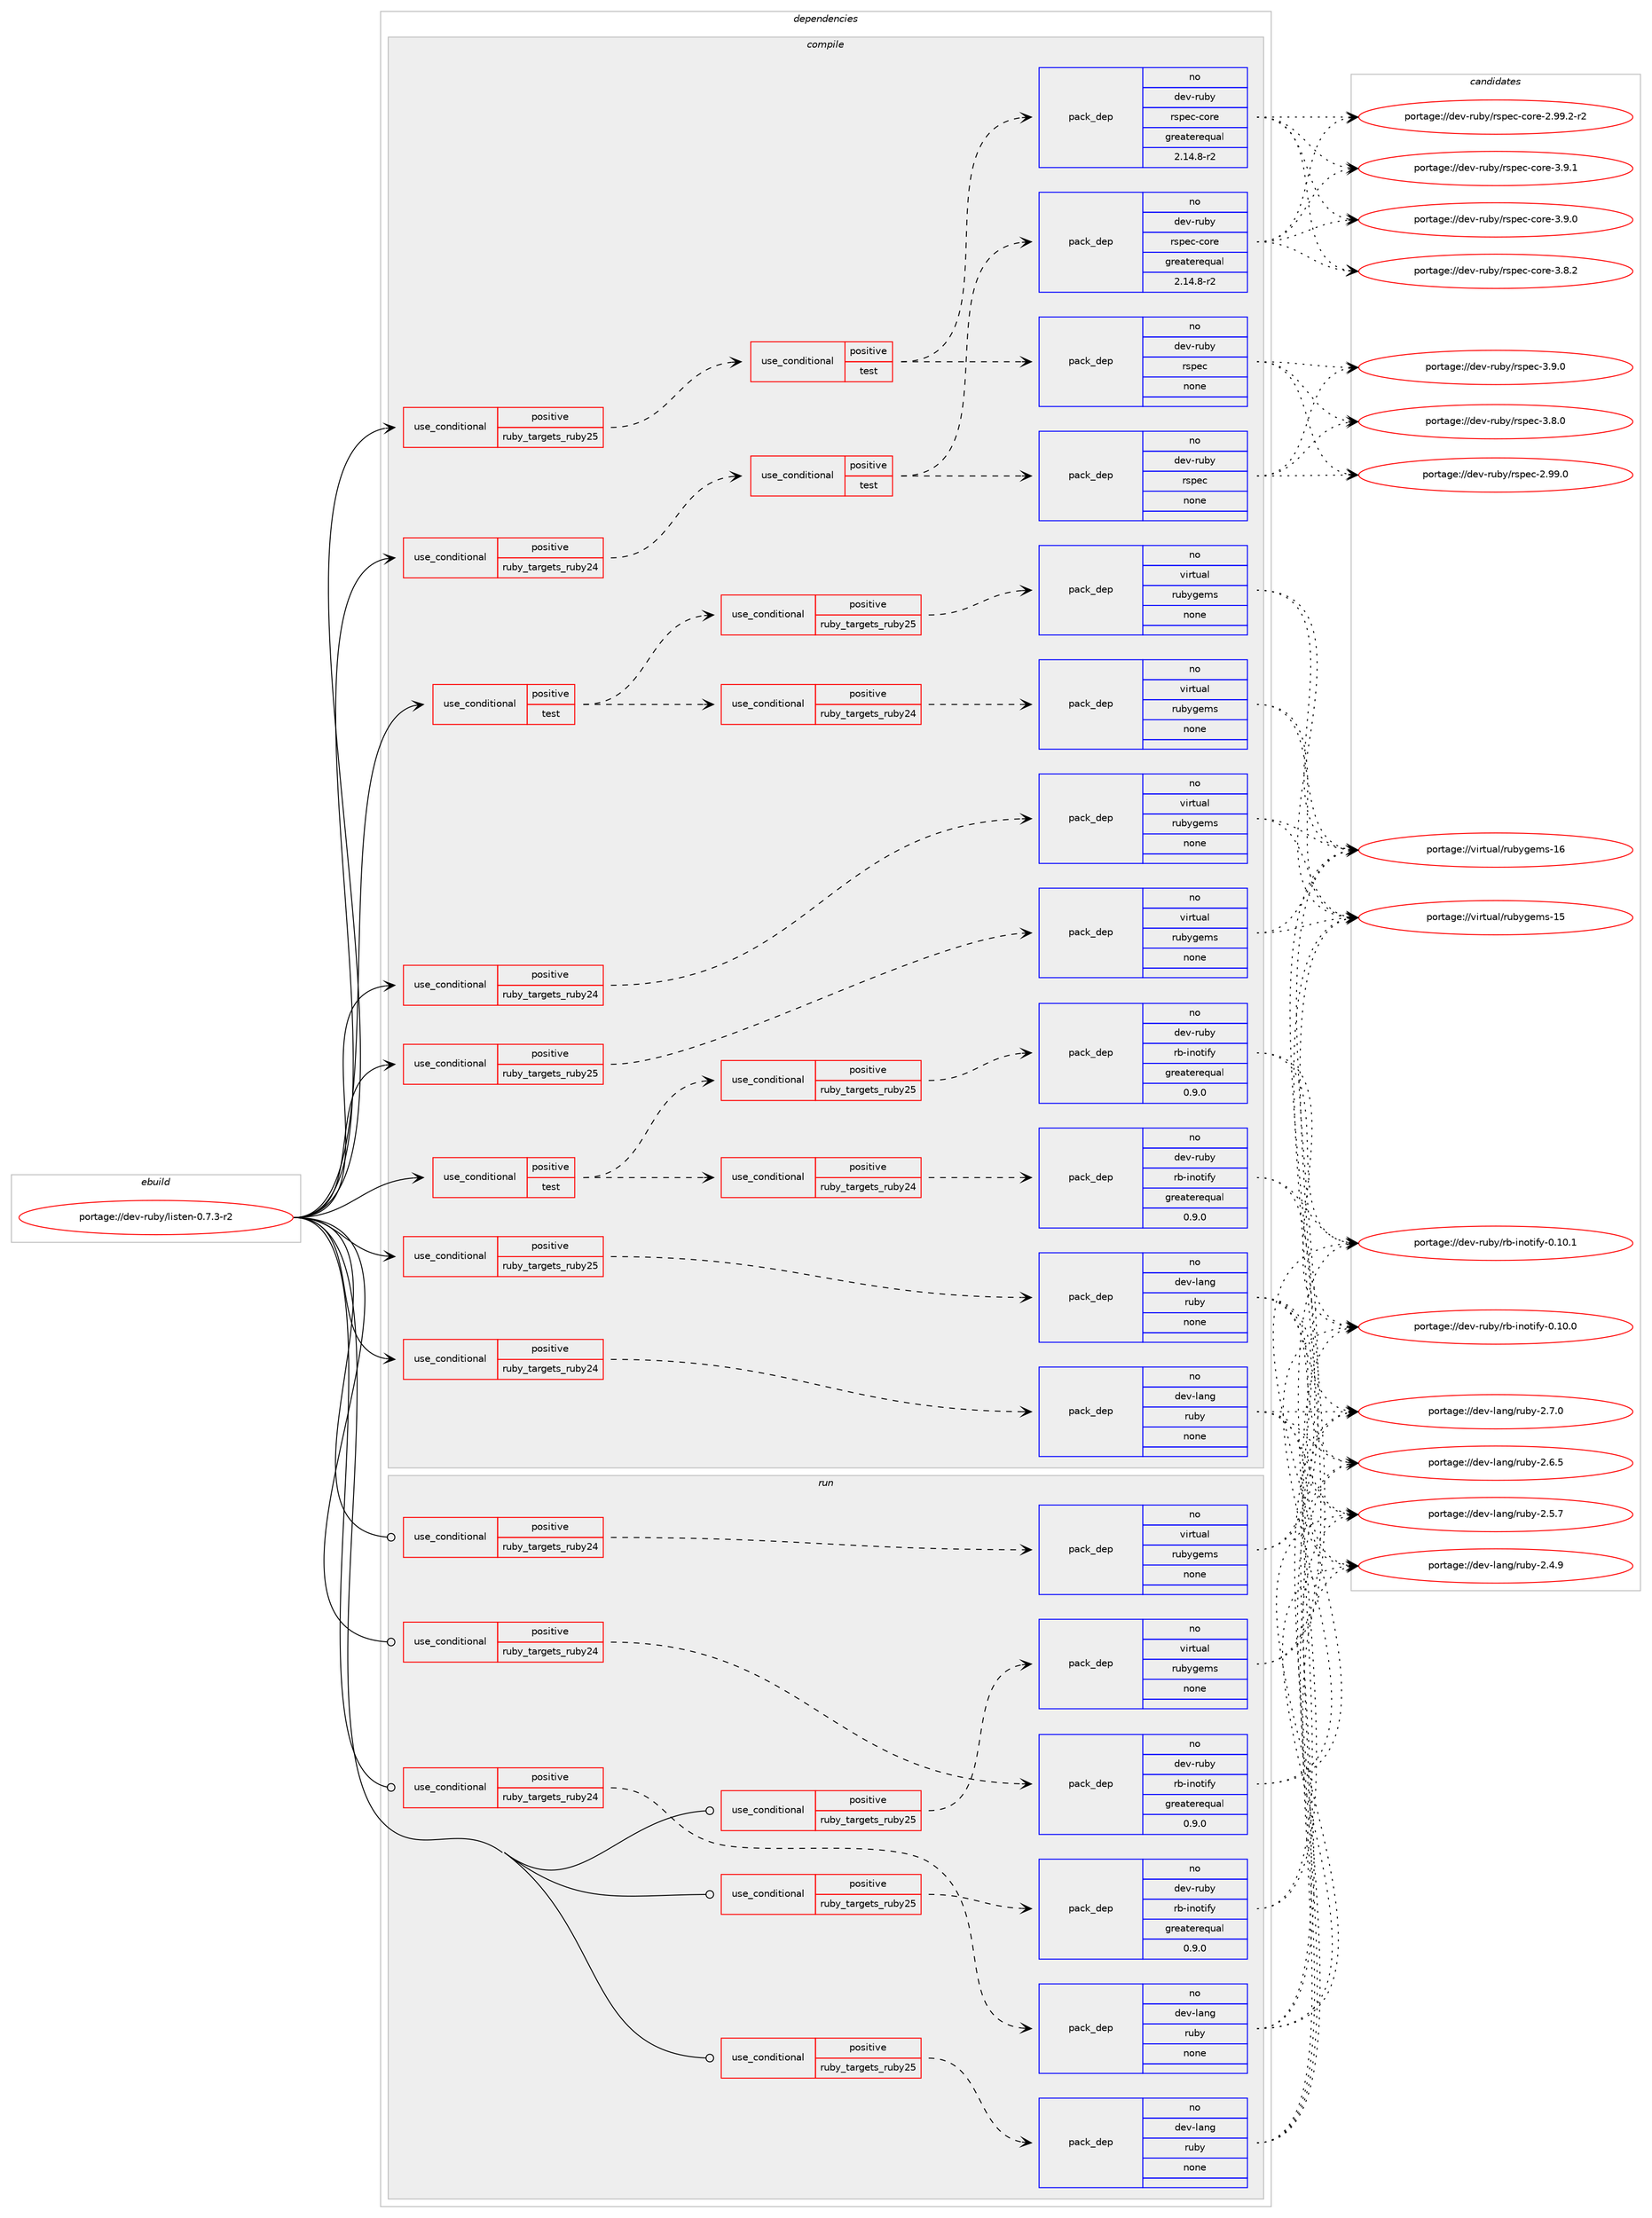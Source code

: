 digraph prolog {

# *************
# Graph options
# *************

newrank=true;
concentrate=true;
compound=true;
graph [rankdir=LR,fontname=Helvetica,fontsize=10,ranksep=1.5];#, ranksep=2.5, nodesep=0.2];
edge  [arrowhead=vee];
node  [fontname=Helvetica,fontsize=10];

# **********
# The ebuild
# **********

subgraph cluster_leftcol {
color=gray;
rank=same;
label=<<i>ebuild</i>>;
id [label="portage://dev-ruby/listen-0.7.3-r2", color=red, width=4, href="../dev-ruby/listen-0.7.3-r2.svg"];
}

# ****************
# The dependencies
# ****************

subgraph cluster_midcol {
color=gray;
label=<<i>dependencies</i>>;
subgraph cluster_compile {
fillcolor="#eeeeee";
style=filled;
label=<<i>compile</i>>;
subgraph cond83556 {
dependency348719 [label=<<TABLE BORDER="0" CELLBORDER="1" CELLSPACING="0" CELLPADDING="4"><TR><TD ROWSPAN="3" CELLPADDING="10">use_conditional</TD></TR><TR><TD>positive</TD></TR><TR><TD>ruby_targets_ruby24</TD></TR></TABLE>>, shape=none, color=red];
subgraph cond83557 {
dependency348720 [label=<<TABLE BORDER="0" CELLBORDER="1" CELLSPACING="0" CELLPADDING="4"><TR><TD ROWSPAN="3" CELLPADDING="10">use_conditional</TD></TR><TR><TD>positive</TD></TR><TR><TD>test</TD></TR></TABLE>>, shape=none, color=red];
subgraph pack260368 {
dependency348721 [label=<<TABLE BORDER="0" CELLBORDER="1" CELLSPACING="0" CELLPADDING="4" WIDTH="220"><TR><TD ROWSPAN="6" CELLPADDING="30">pack_dep</TD></TR><TR><TD WIDTH="110">no</TD></TR><TR><TD>dev-ruby</TD></TR><TR><TD>rspec</TD></TR><TR><TD>none</TD></TR><TR><TD></TD></TR></TABLE>>, shape=none, color=blue];
}
dependency348720:e -> dependency348721:w [weight=20,style="dashed",arrowhead="vee"];
subgraph pack260369 {
dependency348722 [label=<<TABLE BORDER="0" CELLBORDER="1" CELLSPACING="0" CELLPADDING="4" WIDTH="220"><TR><TD ROWSPAN="6" CELLPADDING="30">pack_dep</TD></TR><TR><TD WIDTH="110">no</TD></TR><TR><TD>dev-ruby</TD></TR><TR><TD>rspec-core</TD></TR><TR><TD>greaterequal</TD></TR><TR><TD>2.14.8-r2</TD></TR></TABLE>>, shape=none, color=blue];
}
dependency348720:e -> dependency348722:w [weight=20,style="dashed",arrowhead="vee"];
}
dependency348719:e -> dependency348720:w [weight=20,style="dashed",arrowhead="vee"];
}
id:e -> dependency348719:w [weight=20,style="solid",arrowhead="vee"];
subgraph cond83558 {
dependency348723 [label=<<TABLE BORDER="0" CELLBORDER="1" CELLSPACING="0" CELLPADDING="4"><TR><TD ROWSPAN="3" CELLPADDING="10">use_conditional</TD></TR><TR><TD>positive</TD></TR><TR><TD>ruby_targets_ruby24</TD></TR></TABLE>>, shape=none, color=red];
subgraph pack260370 {
dependency348724 [label=<<TABLE BORDER="0" CELLBORDER="1" CELLSPACING="0" CELLPADDING="4" WIDTH="220"><TR><TD ROWSPAN="6" CELLPADDING="30">pack_dep</TD></TR><TR><TD WIDTH="110">no</TD></TR><TR><TD>dev-lang</TD></TR><TR><TD>ruby</TD></TR><TR><TD>none</TD></TR><TR><TD></TD></TR></TABLE>>, shape=none, color=blue];
}
dependency348723:e -> dependency348724:w [weight=20,style="dashed",arrowhead="vee"];
}
id:e -> dependency348723:w [weight=20,style="solid",arrowhead="vee"];
subgraph cond83559 {
dependency348725 [label=<<TABLE BORDER="0" CELLBORDER="1" CELLSPACING="0" CELLPADDING="4"><TR><TD ROWSPAN="3" CELLPADDING="10">use_conditional</TD></TR><TR><TD>positive</TD></TR><TR><TD>ruby_targets_ruby24</TD></TR></TABLE>>, shape=none, color=red];
subgraph pack260371 {
dependency348726 [label=<<TABLE BORDER="0" CELLBORDER="1" CELLSPACING="0" CELLPADDING="4" WIDTH="220"><TR><TD ROWSPAN="6" CELLPADDING="30">pack_dep</TD></TR><TR><TD WIDTH="110">no</TD></TR><TR><TD>virtual</TD></TR><TR><TD>rubygems</TD></TR><TR><TD>none</TD></TR><TR><TD></TD></TR></TABLE>>, shape=none, color=blue];
}
dependency348725:e -> dependency348726:w [weight=20,style="dashed",arrowhead="vee"];
}
id:e -> dependency348725:w [weight=20,style="solid",arrowhead="vee"];
subgraph cond83560 {
dependency348727 [label=<<TABLE BORDER="0" CELLBORDER="1" CELLSPACING="0" CELLPADDING="4"><TR><TD ROWSPAN="3" CELLPADDING="10">use_conditional</TD></TR><TR><TD>positive</TD></TR><TR><TD>ruby_targets_ruby25</TD></TR></TABLE>>, shape=none, color=red];
subgraph cond83561 {
dependency348728 [label=<<TABLE BORDER="0" CELLBORDER="1" CELLSPACING="0" CELLPADDING="4"><TR><TD ROWSPAN="3" CELLPADDING="10">use_conditional</TD></TR><TR><TD>positive</TD></TR><TR><TD>test</TD></TR></TABLE>>, shape=none, color=red];
subgraph pack260372 {
dependency348729 [label=<<TABLE BORDER="0" CELLBORDER="1" CELLSPACING="0" CELLPADDING="4" WIDTH="220"><TR><TD ROWSPAN="6" CELLPADDING="30">pack_dep</TD></TR><TR><TD WIDTH="110">no</TD></TR><TR><TD>dev-ruby</TD></TR><TR><TD>rspec</TD></TR><TR><TD>none</TD></TR><TR><TD></TD></TR></TABLE>>, shape=none, color=blue];
}
dependency348728:e -> dependency348729:w [weight=20,style="dashed",arrowhead="vee"];
subgraph pack260373 {
dependency348730 [label=<<TABLE BORDER="0" CELLBORDER="1" CELLSPACING="0" CELLPADDING="4" WIDTH="220"><TR><TD ROWSPAN="6" CELLPADDING="30">pack_dep</TD></TR><TR><TD WIDTH="110">no</TD></TR><TR><TD>dev-ruby</TD></TR><TR><TD>rspec-core</TD></TR><TR><TD>greaterequal</TD></TR><TR><TD>2.14.8-r2</TD></TR></TABLE>>, shape=none, color=blue];
}
dependency348728:e -> dependency348730:w [weight=20,style="dashed",arrowhead="vee"];
}
dependency348727:e -> dependency348728:w [weight=20,style="dashed",arrowhead="vee"];
}
id:e -> dependency348727:w [weight=20,style="solid",arrowhead="vee"];
subgraph cond83562 {
dependency348731 [label=<<TABLE BORDER="0" CELLBORDER="1" CELLSPACING="0" CELLPADDING="4"><TR><TD ROWSPAN="3" CELLPADDING="10">use_conditional</TD></TR><TR><TD>positive</TD></TR><TR><TD>ruby_targets_ruby25</TD></TR></TABLE>>, shape=none, color=red];
subgraph pack260374 {
dependency348732 [label=<<TABLE BORDER="0" CELLBORDER="1" CELLSPACING="0" CELLPADDING="4" WIDTH="220"><TR><TD ROWSPAN="6" CELLPADDING="30">pack_dep</TD></TR><TR><TD WIDTH="110">no</TD></TR><TR><TD>dev-lang</TD></TR><TR><TD>ruby</TD></TR><TR><TD>none</TD></TR><TR><TD></TD></TR></TABLE>>, shape=none, color=blue];
}
dependency348731:e -> dependency348732:w [weight=20,style="dashed",arrowhead="vee"];
}
id:e -> dependency348731:w [weight=20,style="solid",arrowhead="vee"];
subgraph cond83563 {
dependency348733 [label=<<TABLE BORDER="0" CELLBORDER="1" CELLSPACING="0" CELLPADDING="4"><TR><TD ROWSPAN="3" CELLPADDING="10">use_conditional</TD></TR><TR><TD>positive</TD></TR><TR><TD>ruby_targets_ruby25</TD></TR></TABLE>>, shape=none, color=red];
subgraph pack260375 {
dependency348734 [label=<<TABLE BORDER="0" CELLBORDER="1" CELLSPACING="0" CELLPADDING="4" WIDTH="220"><TR><TD ROWSPAN="6" CELLPADDING="30">pack_dep</TD></TR><TR><TD WIDTH="110">no</TD></TR><TR><TD>virtual</TD></TR><TR><TD>rubygems</TD></TR><TR><TD>none</TD></TR><TR><TD></TD></TR></TABLE>>, shape=none, color=blue];
}
dependency348733:e -> dependency348734:w [weight=20,style="dashed",arrowhead="vee"];
}
id:e -> dependency348733:w [weight=20,style="solid",arrowhead="vee"];
subgraph cond83564 {
dependency348735 [label=<<TABLE BORDER="0" CELLBORDER="1" CELLSPACING="0" CELLPADDING="4"><TR><TD ROWSPAN="3" CELLPADDING="10">use_conditional</TD></TR><TR><TD>positive</TD></TR><TR><TD>test</TD></TR></TABLE>>, shape=none, color=red];
subgraph cond83565 {
dependency348736 [label=<<TABLE BORDER="0" CELLBORDER="1" CELLSPACING="0" CELLPADDING="4"><TR><TD ROWSPAN="3" CELLPADDING="10">use_conditional</TD></TR><TR><TD>positive</TD></TR><TR><TD>ruby_targets_ruby24</TD></TR></TABLE>>, shape=none, color=red];
subgraph pack260376 {
dependency348737 [label=<<TABLE BORDER="0" CELLBORDER="1" CELLSPACING="0" CELLPADDING="4" WIDTH="220"><TR><TD ROWSPAN="6" CELLPADDING="30">pack_dep</TD></TR><TR><TD WIDTH="110">no</TD></TR><TR><TD>dev-ruby</TD></TR><TR><TD>rb-inotify</TD></TR><TR><TD>greaterequal</TD></TR><TR><TD>0.9.0</TD></TR></TABLE>>, shape=none, color=blue];
}
dependency348736:e -> dependency348737:w [weight=20,style="dashed",arrowhead="vee"];
}
dependency348735:e -> dependency348736:w [weight=20,style="dashed",arrowhead="vee"];
subgraph cond83566 {
dependency348738 [label=<<TABLE BORDER="0" CELLBORDER="1" CELLSPACING="0" CELLPADDING="4"><TR><TD ROWSPAN="3" CELLPADDING="10">use_conditional</TD></TR><TR><TD>positive</TD></TR><TR><TD>ruby_targets_ruby25</TD></TR></TABLE>>, shape=none, color=red];
subgraph pack260377 {
dependency348739 [label=<<TABLE BORDER="0" CELLBORDER="1" CELLSPACING="0" CELLPADDING="4" WIDTH="220"><TR><TD ROWSPAN="6" CELLPADDING="30">pack_dep</TD></TR><TR><TD WIDTH="110">no</TD></TR><TR><TD>dev-ruby</TD></TR><TR><TD>rb-inotify</TD></TR><TR><TD>greaterequal</TD></TR><TR><TD>0.9.0</TD></TR></TABLE>>, shape=none, color=blue];
}
dependency348738:e -> dependency348739:w [weight=20,style="dashed",arrowhead="vee"];
}
dependency348735:e -> dependency348738:w [weight=20,style="dashed",arrowhead="vee"];
}
id:e -> dependency348735:w [weight=20,style="solid",arrowhead="vee"];
subgraph cond83567 {
dependency348740 [label=<<TABLE BORDER="0" CELLBORDER="1" CELLSPACING="0" CELLPADDING="4"><TR><TD ROWSPAN="3" CELLPADDING="10">use_conditional</TD></TR><TR><TD>positive</TD></TR><TR><TD>test</TD></TR></TABLE>>, shape=none, color=red];
subgraph cond83568 {
dependency348741 [label=<<TABLE BORDER="0" CELLBORDER="1" CELLSPACING="0" CELLPADDING="4"><TR><TD ROWSPAN="3" CELLPADDING="10">use_conditional</TD></TR><TR><TD>positive</TD></TR><TR><TD>ruby_targets_ruby24</TD></TR></TABLE>>, shape=none, color=red];
subgraph pack260378 {
dependency348742 [label=<<TABLE BORDER="0" CELLBORDER="1" CELLSPACING="0" CELLPADDING="4" WIDTH="220"><TR><TD ROWSPAN="6" CELLPADDING="30">pack_dep</TD></TR><TR><TD WIDTH="110">no</TD></TR><TR><TD>virtual</TD></TR><TR><TD>rubygems</TD></TR><TR><TD>none</TD></TR><TR><TD></TD></TR></TABLE>>, shape=none, color=blue];
}
dependency348741:e -> dependency348742:w [weight=20,style="dashed",arrowhead="vee"];
}
dependency348740:e -> dependency348741:w [weight=20,style="dashed",arrowhead="vee"];
subgraph cond83569 {
dependency348743 [label=<<TABLE BORDER="0" CELLBORDER="1" CELLSPACING="0" CELLPADDING="4"><TR><TD ROWSPAN="3" CELLPADDING="10">use_conditional</TD></TR><TR><TD>positive</TD></TR><TR><TD>ruby_targets_ruby25</TD></TR></TABLE>>, shape=none, color=red];
subgraph pack260379 {
dependency348744 [label=<<TABLE BORDER="0" CELLBORDER="1" CELLSPACING="0" CELLPADDING="4" WIDTH="220"><TR><TD ROWSPAN="6" CELLPADDING="30">pack_dep</TD></TR><TR><TD WIDTH="110">no</TD></TR><TR><TD>virtual</TD></TR><TR><TD>rubygems</TD></TR><TR><TD>none</TD></TR><TR><TD></TD></TR></TABLE>>, shape=none, color=blue];
}
dependency348743:e -> dependency348744:w [weight=20,style="dashed",arrowhead="vee"];
}
dependency348740:e -> dependency348743:w [weight=20,style="dashed",arrowhead="vee"];
}
id:e -> dependency348740:w [weight=20,style="solid",arrowhead="vee"];
}
subgraph cluster_compileandrun {
fillcolor="#eeeeee";
style=filled;
label=<<i>compile and run</i>>;
}
subgraph cluster_run {
fillcolor="#eeeeee";
style=filled;
label=<<i>run</i>>;
subgraph cond83570 {
dependency348745 [label=<<TABLE BORDER="0" CELLBORDER="1" CELLSPACING="0" CELLPADDING="4"><TR><TD ROWSPAN="3" CELLPADDING="10">use_conditional</TD></TR><TR><TD>positive</TD></TR><TR><TD>ruby_targets_ruby24</TD></TR></TABLE>>, shape=none, color=red];
subgraph pack260380 {
dependency348746 [label=<<TABLE BORDER="0" CELLBORDER="1" CELLSPACING="0" CELLPADDING="4" WIDTH="220"><TR><TD ROWSPAN="6" CELLPADDING="30">pack_dep</TD></TR><TR><TD WIDTH="110">no</TD></TR><TR><TD>dev-lang</TD></TR><TR><TD>ruby</TD></TR><TR><TD>none</TD></TR><TR><TD></TD></TR></TABLE>>, shape=none, color=blue];
}
dependency348745:e -> dependency348746:w [weight=20,style="dashed",arrowhead="vee"];
}
id:e -> dependency348745:w [weight=20,style="solid",arrowhead="odot"];
subgraph cond83571 {
dependency348747 [label=<<TABLE BORDER="0" CELLBORDER="1" CELLSPACING="0" CELLPADDING="4"><TR><TD ROWSPAN="3" CELLPADDING="10">use_conditional</TD></TR><TR><TD>positive</TD></TR><TR><TD>ruby_targets_ruby24</TD></TR></TABLE>>, shape=none, color=red];
subgraph pack260381 {
dependency348748 [label=<<TABLE BORDER="0" CELLBORDER="1" CELLSPACING="0" CELLPADDING="4" WIDTH="220"><TR><TD ROWSPAN="6" CELLPADDING="30">pack_dep</TD></TR><TR><TD WIDTH="110">no</TD></TR><TR><TD>dev-ruby</TD></TR><TR><TD>rb-inotify</TD></TR><TR><TD>greaterequal</TD></TR><TR><TD>0.9.0</TD></TR></TABLE>>, shape=none, color=blue];
}
dependency348747:e -> dependency348748:w [weight=20,style="dashed",arrowhead="vee"];
}
id:e -> dependency348747:w [weight=20,style="solid",arrowhead="odot"];
subgraph cond83572 {
dependency348749 [label=<<TABLE BORDER="0" CELLBORDER="1" CELLSPACING="0" CELLPADDING="4"><TR><TD ROWSPAN="3" CELLPADDING="10">use_conditional</TD></TR><TR><TD>positive</TD></TR><TR><TD>ruby_targets_ruby24</TD></TR></TABLE>>, shape=none, color=red];
subgraph pack260382 {
dependency348750 [label=<<TABLE BORDER="0" CELLBORDER="1" CELLSPACING="0" CELLPADDING="4" WIDTH="220"><TR><TD ROWSPAN="6" CELLPADDING="30">pack_dep</TD></TR><TR><TD WIDTH="110">no</TD></TR><TR><TD>virtual</TD></TR><TR><TD>rubygems</TD></TR><TR><TD>none</TD></TR><TR><TD></TD></TR></TABLE>>, shape=none, color=blue];
}
dependency348749:e -> dependency348750:w [weight=20,style="dashed",arrowhead="vee"];
}
id:e -> dependency348749:w [weight=20,style="solid",arrowhead="odot"];
subgraph cond83573 {
dependency348751 [label=<<TABLE BORDER="0" CELLBORDER="1" CELLSPACING="0" CELLPADDING="4"><TR><TD ROWSPAN="3" CELLPADDING="10">use_conditional</TD></TR><TR><TD>positive</TD></TR><TR><TD>ruby_targets_ruby25</TD></TR></TABLE>>, shape=none, color=red];
subgraph pack260383 {
dependency348752 [label=<<TABLE BORDER="0" CELLBORDER="1" CELLSPACING="0" CELLPADDING="4" WIDTH="220"><TR><TD ROWSPAN="6" CELLPADDING="30">pack_dep</TD></TR><TR><TD WIDTH="110">no</TD></TR><TR><TD>dev-lang</TD></TR><TR><TD>ruby</TD></TR><TR><TD>none</TD></TR><TR><TD></TD></TR></TABLE>>, shape=none, color=blue];
}
dependency348751:e -> dependency348752:w [weight=20,style="dashed",arrowhead="vee"];
}
id:e -> dependency348751:w [weight=20,style="solid",arrowhead="odot"];
subgraph cond83574 {
dependency348753 [label=<<TABLE BORDER="0" CELLBORDER="1" CELLSPACING="0" CELLPADDING="4"><TR><TD ROWSPAN="3" CELLPADDING="10">use_conditional</TD></TR><TR><TD>positive</TD></TR><TR><TD>ruby_targets_ruby25</TD></TR></TABLE>>, shape=none, color=red];
subgraph pack260384 {
dependency348754 [label=<<TABLE BORDER="0" CELLBORDER="1" CELLSPACING="0" CELLPADDING="4" WIDTH="220"><TR><TD ROWSPAN="6" CELLPADDING="30">pack_dep</TD></TR><TR><TD WIDTH="110">no</TD></TR><TR><TD>dev-ruby</TD></TR><TR><TD>rb-inotify</TD></TR><TR><TD>greaterequal</TD></TR><TR><TD>0.9.0</TD></TR></TABLE>>, shape=none, color=blue];
}
dependency348753:e -> dependency348754:w [weight=20,style="dashed",arrowhead="vee"];
}
id:e -> dependency348753:w [weight=20,style="solid",arrowhead="odot"];
subgraph cond83575 {
dependency348755 [label=<<TABLE BORDER="0" CELLBORDER="1" CELLSPACING="0" CELLPADDING="4"><TR><TD ROWSPAN="3" CELLPADDING="10">use_conditional</TD></TR><TR><TD>positive</TD></TR><TR><TD>ruby_targets_ruby25</TD></TR></TABLE>>, shape=none, color=red];
subgraph pack260385 {
dependency348756 [label=<<TABLE BORDER="0" CELLBORDER="1" CELLSPACING="0" CELLPADDING="4" WIDTH="220"><TR><TD ROWSPAN="6" CELLPADDING="30">pack_dep</TD></TR><TR><TD WIDTH="110">no</TD></TR><TR><TD>virtual</TD></TR><TR><TD>rubygems</TD></TR><TR><TD>none</TD></TR><TR><TD></TD></TR></TABLE>>, shape=none, color=blue];
}
dependency348755:e -> dependency348756:w [weight=20,style="dashed",arrowhead="vee"];
}
id:e -> dependency348755:w [weight=20,style="solid",arrowhead="odot"];
}
}

# **************
# The candidates
# **************

subgraph cluster_choices {
rank=same;
color=gray;
label=<<i>candidates</i>>;

subgraph choice260368 {
color=black;
nodesep=1;
choice10010111845114117981214711411511210199455146574648 [label="portage://dev-ruby/rspec-3.9.0", color=red, width=4,href="../dev-ruby/rspec-3.9.0.svg"];
choice10010111845114117981214711411511210199455146564648 [label="portage://dev-ruby/rspec-3.8.0", color=red, width=4,href="../dev-ruby/rspec-3.8.0.svg"];
choice1001011184511411798121471141151121019945504657574648 [label="portage://dev-ruby/rspec-2.99.0", color=red, width=4,href="../dev-ruby/rspec-2.99.0.svg"];
dependency348721:e -> choice10010111845114117981214711411511210199455146574648:w [style=dotted,weight="100"];
dependency348721:e -> choice10010111845114117981214711411511210199455146564648:w [style=dotted,weight="100"];
dependency348721:e -> choice1001011184511411798121471141151121019945504657574648:w [style=dotted,weight="100"];
}
subgraph choice260369 {
color=black;
nodesep=1;
choice100101118451141179812147114115112101994599111114101455146574649 [label="portage://dev-ruby/rspec-core-3.9.1", color=red, width=4,href="../dev-ruby/rspec-core-3.9.1.svg"];
choice100101118451141179812147114115112101994599111114101455146574648 [label="portage://dev-ruby/rspec-core-3.9.0", color=red, width=4,href="../dev-ruby/rspec-core-3.9.0.svg"];
choice100101118451141179812147114115112101994599111114101455146564650 [label="portage://dev-ruby/rspec-core-3.8.2", color=red, width=4,href="../dev-ruby/rspec-core-3.8.2.svg"];
choice100101118451141179812147114115112101994599111114101455046575746504511450 [label="portage://dev-ruby/rspec-core-2.99.2-r2", color=red, width=4,href="../dev-ruby/rspec-core-2.99.2-r2.svg"];
dependency348722:e -> choice100101118451141179812147114115112101994599111114101455146574649:w [style=dotted,weight="100"];
dependency348722:e -> choice100101118451141179812147114115112101994599111114101455146574648:w [style=dotted,weight="100"];
dependency348722:e -> choice100101118451141179812147114115112101994599111114101455146564650:w [style=dotted,weight="100"];
dependency348722:e -> choice100101118451141179812147114115112101994599111114101455046575746504511450:w [style=dotted,weight="100"];
}
subgraph choice260370 {
color=black;
nodesep=1;
choice10010111845108971101034711411798121455046554648 [label="portage://dev-lang/ruby-2.7.0", color=red, width=4,href="../dev-lang/ruby-2.7.0.svg"];
choice10010111845108971101034711411798121455046544653 [label="portage://dev-lang/ruby-2.6.5", color=red, width=4,href="../dev-lang/ruby-2.6.5.svg"];
choice10010111845108971101034711411798121455046534655 [label="portage://dev-lang/ruby-2.5.7", color=red, width=4,href="../dev-lang/ruby-2.5.7.svg"];
choice10010111845108971101034711411798121455046524657 [label="portage://dev-lang/ruby-2.4.9", color=red, width=4,href="../dev-lang/ruby-2.4.9.svg"];
dependency348724:e -> choice10010111845108971101034711411798121455046554648:w [style=dotted,weight="100"];
dependency348724:e -> choice10010111845108971101034711411798121455046544653:w [style=dotted,weight="100"];
dependency348724:e -> choice10010111845108971101034711411798121455046534655:w [style=dotted,weight="100"];
dependency348724:e -> choice10010111845108971101034711411798121455046524657:w [style=dotted,weight="100"];
}
subgraph choice260371 {
color=black;
nodesep=1;
choice118105114116117971084711411798121103101109115454954 [label="portage://virtual/rubygems-16", color=red, width=4,href="../virtual/rubygems-16.svg"];
choice118105114116117971084711411798121103101109115454953 [label="portage://virtual/rubygems-15", color=red, width=4,href="../virtual/rubygems-15.svg"];
dependency348726:e -> choice118105114116117971084711411798121103101109115454954:w [style=dotted,weight="100"];
dependency348726:e -> choice118105114116117971084711411798121103101109115454953:w [style=dotted,weight="100"];
}
subgraph choice260372 {
color=black;
nodesep=1;
choice10010111845114117981214711411511210199455146574648 [label="portage://dev-ruby/rspec-3.9.0", color=red, width=4,href="../dev-ruby/rspec-3.9.0.svg"];
choice10010111845114117981214711411511210199455146564648 [label="portage://dev-ruby/rspec-3.8.0", color=red, width=4,href="../dev-ruby/rspec-3.8.0.svg"];
choice1001011184511411798121471141151121019945504657574648 [label="portage://dev-ruby/rspec-2.99.0", color=red, width=4,href="../dev-ruby/rspec-2.99.0.svg"];
dependency348729:e -> choice10010111845114117981214711411511210199455146574648:w [style=dotted,weight="100"];
dependency348729:e -> choice10010111845114117981214711411511210199455146564648:w [style=dotted,weight="100"];
dependency348729:e -> choice1001011184511411798121471141151121019945504657574648:w [style=dotted,weight="100"];
}
subgraph choice260373 {
color=black;
nodesep=1;
choice100101118451141179812147114115112101994599111114101455146574649 [label="portage://dev-ruby/rspec-core-3.9.1", color=red, width=4,href="../dev-ruby/rspec-core-3.9.1.svg"];
choice100101118451141179812147114115112101994599111114101455146574648 [label="portage://dev-ruby/rspec-core-3.9.0", color=red, width=4,href="../dev-ruby/rspec-core-3.9.0.svg"];
choice100101118451141179812147114115112101994599111114101455146564650 [label="portage://dev-ruby/rspec-core-3.8.2", color=red, width=4,href="../dev-ruby/rspec-core-3.8.2.svg"];
choice100101118451141179812147114115112101994599111114101455046575746504511450 [label="portage://dev-ruby/rspec-core-2.99.2-r2", color=red, width=4,href="../dev-ruby/rspec-core-2.99.2-r2.svg"];
dependency348730:e -> choice100101118451141179812147114115112101994599111114101455146574649:w [style=dotted,weight="100"];
dependency348730:e -> choice100101118451141179812147114115112101994599111114101455146574648:w [style=dotted,weight="100"];
dependency348730:e -> choice100101118451141179812147114115112101994599111114101455146564650:w [style=dotted,weight="100"];
dependency348730:e -> choice100101118451141179812147114115112101994599111114101455046575746504511450:w [style=dotted,weight="100"];
}
subgraph choice260374 {
color=black;
nodesep=1;
choice10010111845108971101034711411798121455046554648 [label="portage://dev-lang/ruby-2.7.0", color=red, width=4,href="../dev-lang/ruby-2.7.0.svg"];
choice10010111845108971101034711411798121455046544653 [label="portage://dev-lang/ruby-2.6.5", color=red, width=4,href="../dev-lang/ruby-2.6.5.svg"];
choice10010111845108971101034711411798121455046534655 [label="portage://dev-lang/ruby-2.5.7", color=red, width=4,href="../dev-lang/ruby-2.5.7.svg"];
choice10010111845108971101034711411798121455046524657 [label="portage://dev-lang/ruby-2.4.9", color=red, width=4,href="../dev-lang/ruby-2.4.9.svg"];
dependency348732:e -> choice10010111845108971101034711411798121455046554648:w [style=dotted,weight="100"];
dependency348732:e -> choice10010111845108971101034711411798121455046544653:w [style=dotted,weight="100"];
dependency348732:e -> choice10010111845108971101034711411798121455046534655:w [style=dotted,weight="100"];
dependency348732:e -> choice10010111845108971101034711411798121455046524657:w [style=dotted,weight="100"];
}
subgraph choice260375 {
color=black;
nodesep=1;
choice118105114116117971084711411798121103101109115454954 [label="portage://virtual/rubygems-16", color=red, width=4,href="../virtual/rubygems-16.svg"];
choice118105114116117971084711411798121103101109115454953 [label="portage://virtual/rubygems-15", color=red, width=4,href="../virtual/rubygems-15.svg"];
dependency348734:e -> choice118105114116117971084711411798121103101109115454954:w [style=dotted,weight="100"];
dependency348734:e -> choice118105114116117971084711411798121103101109115454953:w [style=dotted,weight="100"];
}
subgraph choice260376 {
color=black;
nodesep=1;
choice100101118451141179812147114984510511011111610510212145484649484649 [label="portage://dev-ruby/rb-inotify-0.10.1", color=red, width=4,href="../dev-ruby/rb-inotify-0.10.1.svg"];
choice100101118451141179812147114984510511011111610510212145484649484648 [label="portage://dev-ruby/rb-inotify-0.10.0", color=red, width=4,href="../dev-ruby/rb-inotify-0.10.0.svg"];
dependency348737:e -> choice100101118451141179812147114984510511011111610510212145484649484649:w [style=dotted,weight="100"];
dependency348737:e -> choice100101118451141179812147114984510511011111610510212145484649484648:w [style=dotted,weight="100"];
}
subgraph choice260377 {
color=black;
nodesep=1;
choice100101118451141179812147114984510511011111610510212145484649484649 [label="portage://dev-ruby/rb-inotify-0.10.1", color=red, width=4,href="../dev-ruby/rb-inotify-0.10.1.svg"];
choice100101118451141179812147114984510511011111610510212145484649484648 [label="portage://dev-ruby/rb-inotify-0.10.0", color=red, width=4,href="../dev-ruby/rb-inotify-0.10.0.svg"];
dependency348739:e -> choice100101118451141179812147114984510511011111610510212145484649484649:w [style=dotted,weight="100"];
dependency348739:e -> choice100101118451141179812147114984510511011111610510212145484649484648:w [style=dotted,weight="100"];
}
subgraph choice260378 {
color=black;
nodesep=1;
choice118105114116117971084711411798121103101109115454954 [label="portage://virtual/rubygems-16", color=red, width=4,href="../virtual/rubygems-16.svg"];
choice118105114116117971084711411798121103101109115454953 [label="portage://virtual/rubygems-15", color=red, width=4,href="../virtual/rubygems-15.svg"];
dependency348742:e -> choice118105114116117971084711411798121103101109115454954:w [style=dotted,weight="100"];
dependency348742:e -> choice118105114116117971084711411798121103101109115454953:w [style=dotted,weight="100"];
}
subgraph choice260379 {
color=black;
nodesep=1;
choice118105114116117971084711411798121103101109115454954 [label="portage://virtual/rubygems-16", color=red, width=4,href="../virtual/rubygems-16.svg"];
choice118105114116117971084711411798121103101109115454953 [label="portage://virtual/rubygems-15", color=red, width=4,href="../virtual/rubygems-15.svg"];
dependency348744:e -> choice118105114116117971084711411798121103101109115454954:w [style=dotted,weight="100"];
dependency348744:e -> choice118105114116117971084711411798121103101109115454953:w [style=dotted,weight="100"];
}
subgraph choice260380 {
color=black;
nodesep=1;
choice10010111845108971101034711411798121455046554648 [label="portage://dev-lang/ruby-2.7.0", color=red, width=4,href="../dev-lang/ruby-2.7.0.svg"];
choice10010111845108971101034711411798121455046544653 [label="portage://dev-lang/ruby-2.6.5", color=red, width=4,href="../dev-lang/ruby-2.6.5.svg"];
choice10010111845108971101034711411798121455046534655 [label="portage://dev-lang/ruby-2.5.7", color=red, width=4,href="../dev-lang/ruby-2.5.7.svg"];
choice10010111845108971101034711411798121455046524657 [label="portage://dev-lang/ruby-2.4.9", color=red, width=4,href="../dev-lang/ruby-2.4.9.svg"];
dependency348746:e -> choice10010111845108971101034711411798121455046554648:w [style=dotted,weight="100"];
dependency348746:e -> choice10010111845108971101034711411798121455046544653:w [style=dotted,weight="100"];
dependency348746:e -> choice10010111845108971101034711411798121455046534655:w [style=dotted,weight="100"];
dependency348746:e -> choice10010111845108971101034711411798121455046524657:w [style=dotted,weight="100"];
}
subgraph choice260381 {
color=black;
nodesep=1;
choice100101118451141179812147114984510511011111610510212145484649484649 [label="portage://dev-ruby/rb-inotify-0.10.1", color=red, width=4,href="../dev-ruby/rb-inotify-0.10.1.svg"];
choice100101118451141179812147114984510511011111610510212145484649484648 [label="portage://dev-ruby/rb-inotify-0.10.0", color=red, width=4,href="../dev-ruby/rb-inotify-0.10.0.svg"];
dependency348748:e -> choice100101118451141179812147114984510511011111610510212145484649484649:w [style=dotted,weight="100"];
dependency348748:e -> choice100101118451141179812147114984510511011111610510212145484649484648:w [style=dotted,weight="100"];
}
subgraph choice260382 {
color=black;
nodesep=1;
choice118105114116117971084711411798121103101109115454954 [label="portage://virtual/rubygems-16", color=red, width=4,href="../virtual/rubygems-16.svg"];
choice118105114116117971084711411798121103101109115454953 [label="portage://virtual/rubygems-15", color=red, width=4,href="../virtual/rubygems-15.svg"];
dependency348750:e -> choice118105114116117971084711411798121103101109115454954:w [style=dotted,weight="100"];
dependency348750:e -> choice118105114116117971084711411798121103101109115454953:w [style=dotted,weight="100"];
}
subgraph choice260383 {
color=black;
nodesep=1;
choice10010111845108971101034711411798121455046554648 [label="portage://dev-lang/ruby-2.7.0", color=red, width=4,href="../dev-lang/ruby-2.7.0.svg"];
choice10010111845108971101034711411798121455046544653 [label="portage://dev-lang/ruby-2.6.5", color=red, width=4,href="../dev-lang/ruby-2.6.5.svg"];
choice10010111845108971101034711411798121455046534655 [label="portage://dev-lang/ruby-2.5.7", color=red, width=4,href="../dev-lang/ruby-2.5.7.svg"];
choice10010111845108971101034711411798121455046524657 [label="portage://dev-lang/ruby-2.4.9", color=red, width=4,href="../dev-lang/ruby-2.4.9.svg"];
dependency348752:e -> choice10010111845108971101034711411798121455046554648:w [style=dotted,weight="100"];
dependency348752:e -> choice10010111845108971101034711411798121455046544653:w [style=dotted,weight="100"];
dependency348752:e -> choice10010111845108971101034711411798121455046534655:w [style=dotted,weight="100"];
dependency348752:e -> choice10010111845108971101034711411798121455046524657:w [style=dotted,weight="100"];
}
subgraph choice260384 {
color=black;
nodesep=1;
choice100101118451141179812147114984510511011111610510212145484649484649 [label="portage://dev-ruby/rb-inotify-0.10.1", color=red, width=4,href="../dev-ruby/rb-inotify-0.10.1.svg"];
choice100101118451141179812147114984510511011111610510212145484649484648 [label="portage://dev-ruby/rb-inotify-0.10.0", color=red, width=4,href="../dev-ruby/rb-inotify-0.10.0.svg"];
dependency348754:e -> choice100101118451141179812147114984510511011111610510212145484649484649:w [style=dotted,weight="100"];
dependency348754:e -> choice100101118451141179812147114984510511011111610510212145484649484648:w [style=dotted,weight="100"];
}
subgraph choice260385 {
color=black;
nodesep=1;
choice118105114116117971084711411798121103101109115454954 [label="portage://virtual/rubygems-16", color=red, width=4,href="../virtual/rubygems-16.svg"];
choice118105114116117971084711411798121103101109115454953 [label="portage://virtual/rubygems-15", color=red, width=4,href="../virtual/rubygems-15.svg"];
dependency348756:e -> choice118105114116117971084711411798121103101109115454954:w [style=dotted,weight="100"];
dependency348756:e -> choice118105114116117971084711411798121103101109115454953:w [style=dotted,weight="100"];
}
}

}
